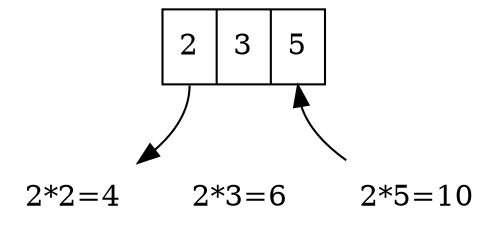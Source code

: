 digraph G{
	margin="0"
	node[shape=record]
	n[label="<head> 2|3|<tail> 5"];
	x1[shape=none, label="2*2=4", style=filled, color=white];
	x2[shape=none, label="2*3=6", style=filled, color=white];
	x3[shape=none, label="2*5=10", style=filled, color=white];
	n:head->x1;
	x1->x2->x3[style=invis];
	x3->n:tail;
	{rank = same; x1; x2; x3}
}
